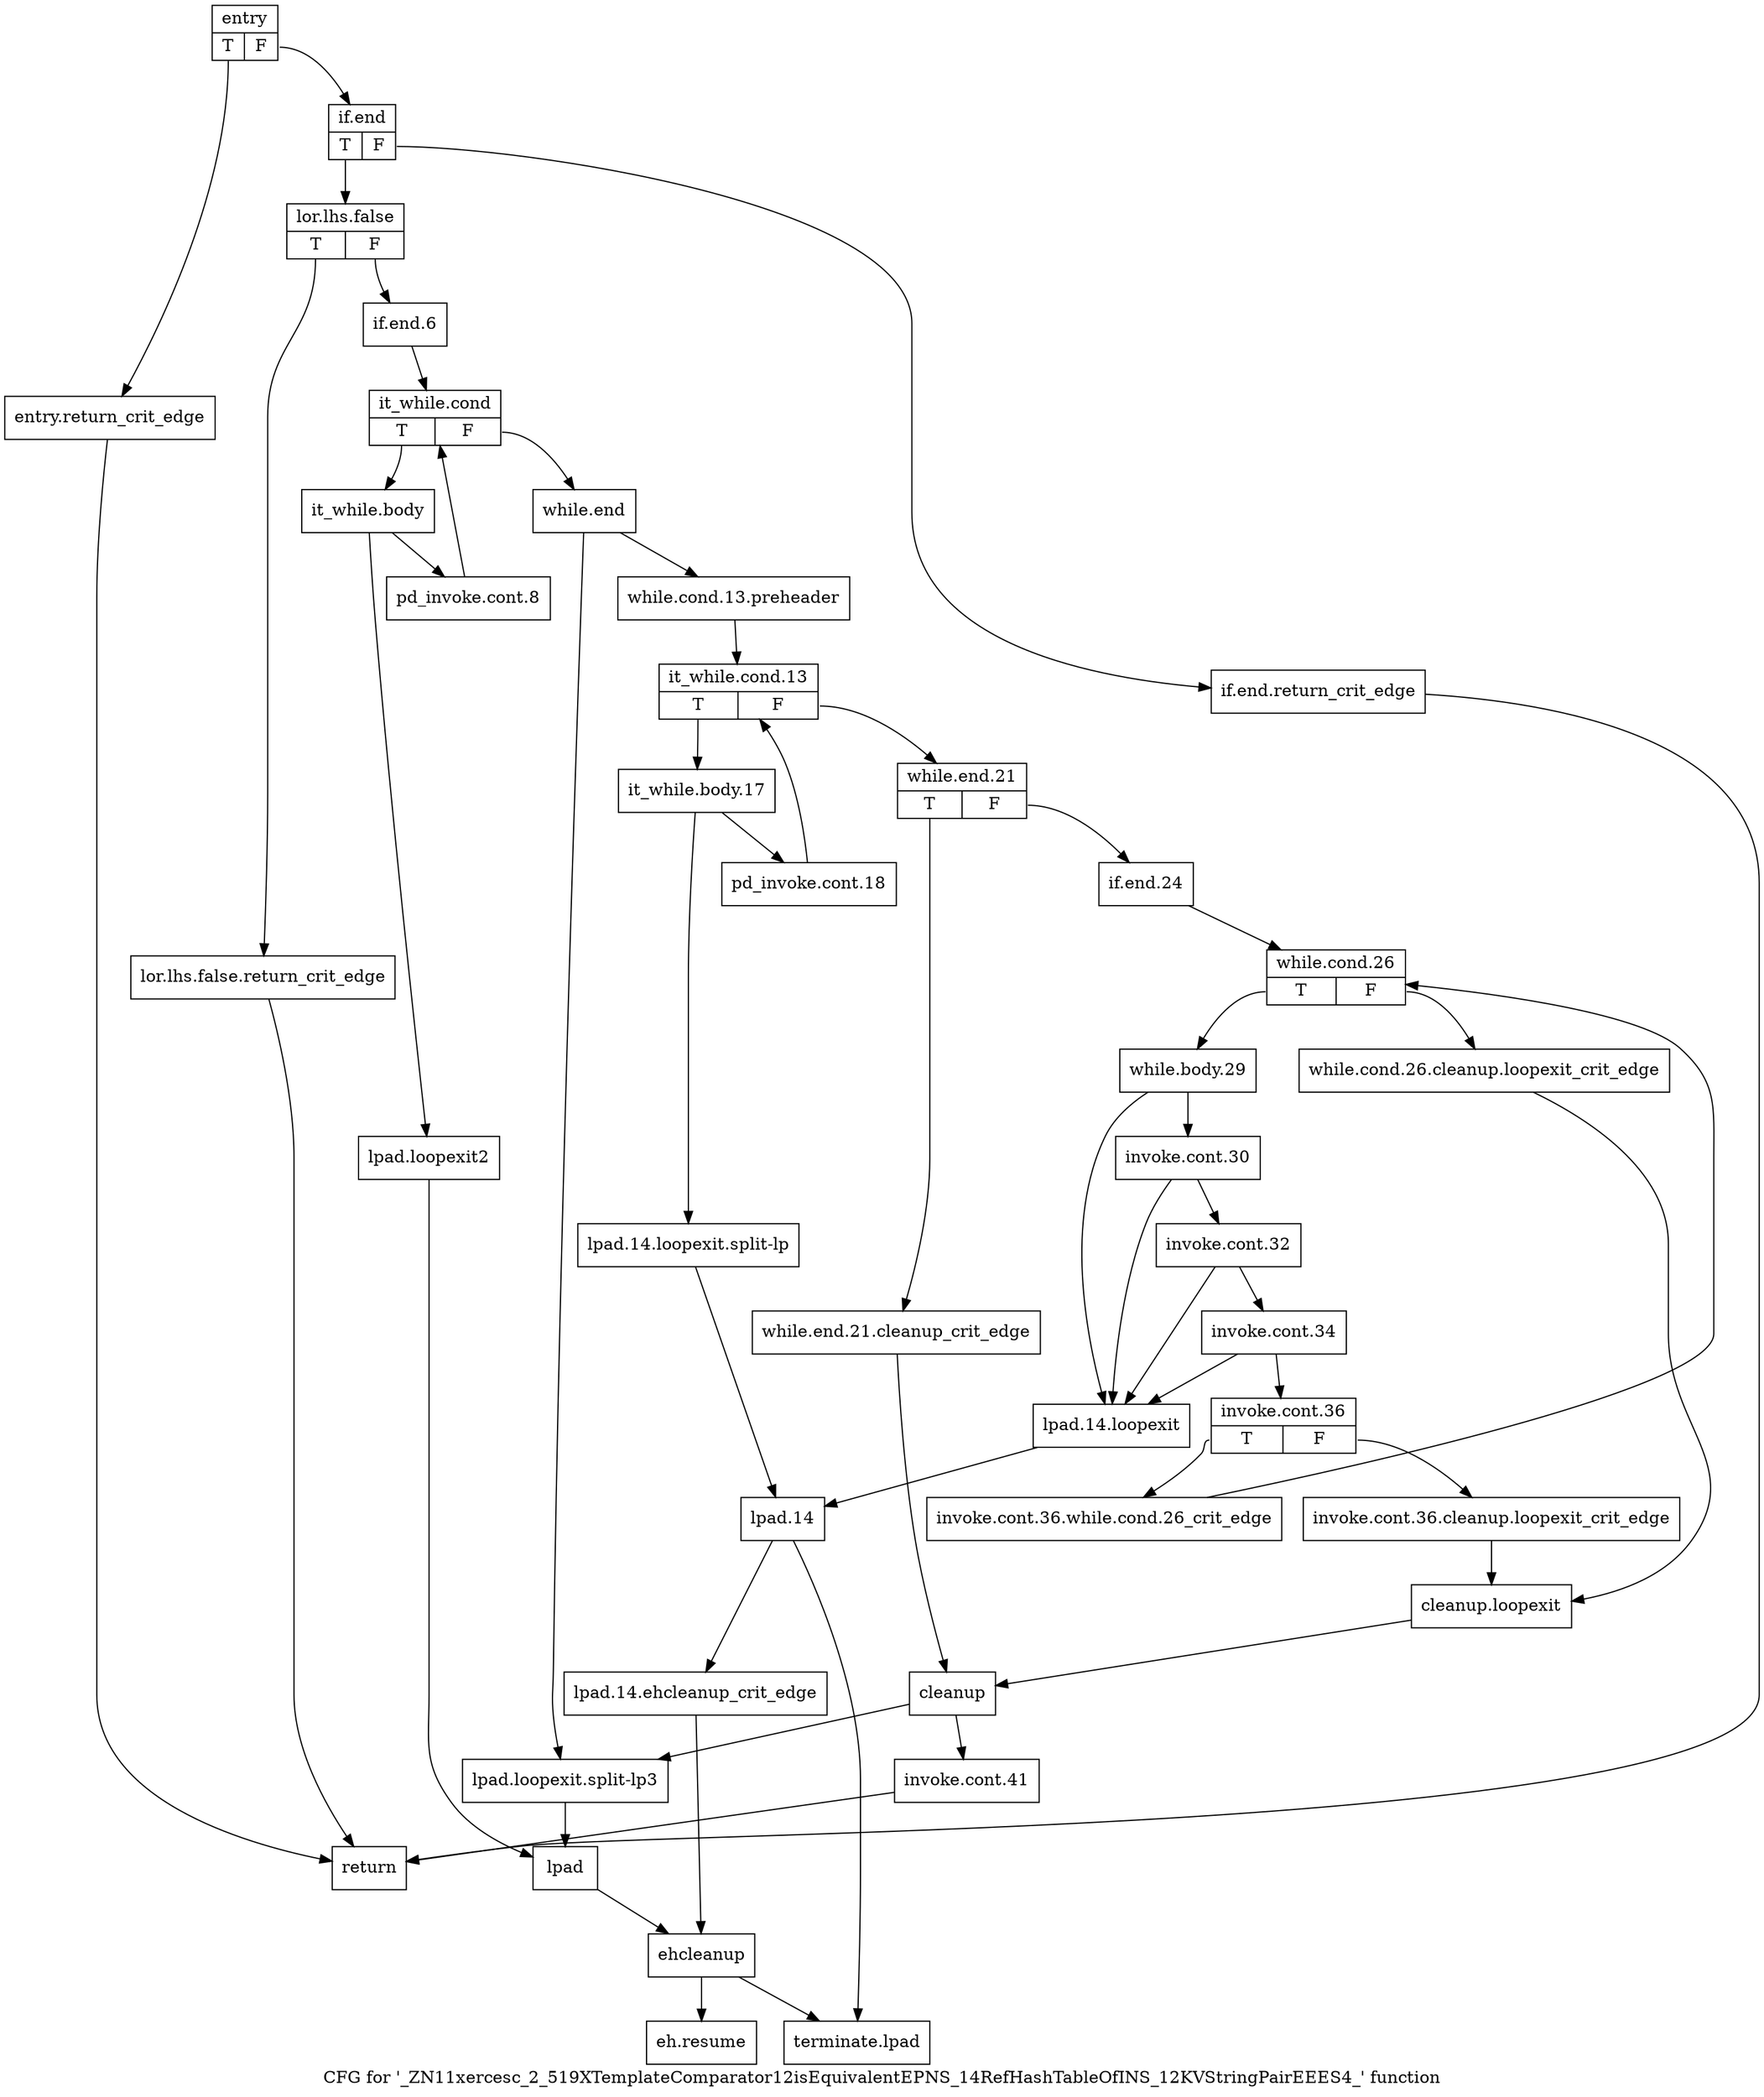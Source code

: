 digraph "CFG for '_ZN11xercesc_2_519XTemplateComparator12isEquivalentEPNS_14RefHashTableOfINS_12KVStringPairEEES4_' function" {
	label="CFG for '_ZN11xercesc_2_519XTemplateComparator12isEquivalentEPNS_14RefHashTableOfINS_12KVStringPairEEES4_' function";

	Node0x57c7c70 [shape=record,label="{entry|{<s0>T|<s1>F}}"];
	Node0x57c7c70:s0 -> Node0x57c82c0;
	Node0x57c7c70:s1 -> Node0x57c8310;
	Node0x57c82c0 [shape=record,label="{entry.return_crit_edge}"];
	Node0x57c82c0 -> Node0x57c8e50;
	Node0x57c8310 [shape=record,label="{if.end|{<s0>T|<s1>F}}"];
	Node0x57c8310:s0 -> Node0x57c83b0;
	Node0x57c8310:s1 -> Node0x57c8360;
	Node0x57c8360 [shape=record,label="{if.end.return_crit_edge}"];
	Node0x57c8360 -> Node0x57c8e50;
	Node0x57c83b0 [shape=record,label="{lor.lhs.false|{<s0>T|<s1>F}}"];
	Node0x57c83b0:s0 -> Node0x57c8400;
	Node0x57c83b0:s1 -> Node0x57c8450;
	Node0x57c8400 [shape=record,label="{lor.lhs.false.return_crit_edge}"];
	Node0x57c8400 -> Node0x57c8e50;
	Node0x57c8450 [shape=record,label="{if.end.6}"];
	Node0x57c8450 -> Node0x57c84a0;
	Node0x57c84a0 [shape=record,label="{it_while.cond|{<s0>T|<s1>F}}"];
	Node0x57c84a0:s0 -> Node0x57c84f0;
	Node0x57c84a0:s1 -> Node0x57c8680;
	Node0x57c84f0 [shape=record,label="{it_while.body}"];
	Node0x57c84f0 -> Node0x57c8540;
	Node0x57c84f0 -> Node0x57c8590;
	Node0x57c8540 [shape=record,label="{pd_invoke.cont.8}"];
	Node0x57c8540 -> Node0x57c84a0;
	Node0x57c8590 [shape=record,label="{lpad.loopexit2}"];
	Node0x57c8590 -> Node0x57c8630;
	Node0x57c85e0 [shape=record,label="{lpad.loopexit.split-lp3}"];
	Node0x57c85e0 -> Node0x57c8630;
	Node0x57c8630 [shape=record,label="{lpad}"];
	Node0x57c8630 -> Node0x57c8e00;
	Node0x57c8680 [shape=record,label="{while.end}"];
	Node0x57c8680 -> Node0x57c86d0;
	Node0x57c8680 -> Node0x57c85e0;
	Node0x57c86d0 [shape=record,label="{while.cond.13.preheader}"];
	Node0x57c86d0 -> Node0x57c8720;
	Node0x57c8720 [shape=record,label="{it_while.cond.13|{<s0>T|<s1>F}}"];
	Node0x57c8720:s0 -> Node0x57c8770;
	Node0x57c8720:s1 -> Node0x57c8950;
	Node0x57c8770 [shape=record,label="{it_while.body.17}"];
	Node0x57c8770 -> Node0x57c87c0;
	Node0x57c8770 -> Node0x57c8860;
	Node0x57c87c0 [shape=record,label="{pd_invoke.cont.18}"];
	Node0x57c87c0 -> Node0x57c8720;
	Node0x57c8810 [shape=record,label="{lpad.14.loopexit}"];
	Node0x57c8810 -> Node0x57c88b0;
	Node0x57c8860 [shape=record,label="{lpad.14.loopexit.split-lp}"];
	Node0x57c8860 -> Node0x57c88b0;
	Node0x57c88b0 [shape=record,label="{lpad.14}"];
	Node0x57c88b0 -> Node0x57c8900;
	Node0x57c88b0 -> Node0x57c8ef0;
	Node0x57c8900 [shape=record,label="{lpad.14.ehcleanup_crit_edge}"];
	Node0x57c8900 -> Node0x57c8e00;
	Node0x57c8950 [shape=record,label="{while.end.21|{<s0>T|<s1>F}}"];
	Node0x57c8950:s0 -> Node0x57c89a0;
	Node0x57c8950:s1 -> Node0x57c89f0;
	Node0x57c89a0 [shape=record,label="{while.end.21.cleanup_crit_edge}"];
	Node0x57c89a0 -> Node0x57c8d60;
	Node0x57c89f0 [shape=record,label="{if.end.24}"];
	Node0x57c89f0 -> Node0x57c8a40;
	Node0x57c8a40 [shape=record,label="{while.cond.26|{<s0>T|<s1>F}}"];
	Node0x57c8a40:s0 -> Node0x57c8ae0;
	Node0x57c8a40:s1 -> Node0x57c8a90;
	Node0x57c8a90 [shape=record,label="{while.cond.26.cleanup.loopexit_crit_edge}"];
	Node0x57c8a90 -> Node0x57c8d10;
	Node0x57c8ae0 [shape=record,label="{while.body.29}"];
	Node0x57c8ae0 -> Node0x57c8b30;
	Node0x57c8ae0 -> Node0x57c8810;
	Node0x57c8b30 [shape=record,label="{invoke.cont.30}"];
	Node0x57c8b30 -> Node0x57c8b80;
	Node0x57c8b30 -> Node0x57c8810;
	Node0x57c8b80 [shape=record,label="{invoke.cont.32}"];
	Node0x57c8b80 -> Node0x57c8bd0;
	Node0x57c8b80 -> Node0x57c8810;
	Node0x57c8bd0 [shape=record,label="{invoke.cont.34}"];
	Node0x57c8bd0 -> Node0x57c8c20;
	Node0x57c8bd0 -> Node0x57c8810;
	Node0x57c8c20 [shape=record,label="{invoke.cont.36|{<s0>T|<s1>F}}"];
	Node0x57c8c20:s0 -> Node0x57c8cc0;
	Node0x57c8c20:s1 -> Node0x57c8c70;
	Node0x57c8c70 [shape=record,label="{invoke.cont.36.cleanup.loopexit_crit_edge}"];
	Node0x57c8c70 -> Node0x57c8d10;
	Node0x57c8cc0 [shape=record,label="{invoke.cont.36.while.cond.26_crit_edge}"];
	Node0x57c8cc0 -> Node0x57c8a40;
	Node0x57c8d10 [shape=record,label="{cleanup.loopexit}"];
	Node0x57c8d10 -> Node0x57c8d60;
	Node0x57c8d60 [shape=record,label="{cleanup}"];
	Node0x57c8d60 -> Node0x57c8db0;
	Node0x57c8d60 -> Node0x57c85e0;
	Node0x57c8db0 [shape=record,label="{invoke.cont.41}"];
	Node0x57c8db0 -> Node0x57c8e50;
	Node0x57c8e00 [shape=record,label="{ehcleanup}"];
	Node0x57c8e00 -> Node0x57c8ea0;
	Node0x57c8e00 -> Node0x57c8ef0;
	Node0x57c8e50 [shape=record,label="{return}"];
	Node0x57c8ea0 [shape=record,label="{eh.resume}"];
	Node0x57c8ef0 [shape=record,label="{terminate.lpad}"];
}
